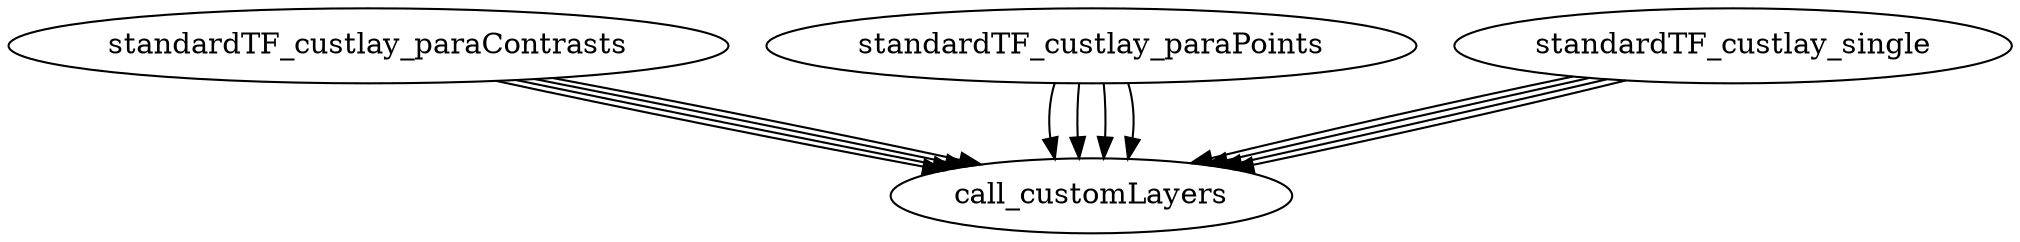 /* Created by mdot for Matlab */
digraph m2html {
  standardTF_custlay_paraContrasts -> call_customLayers;
  standardTF_custlay_paraContrasts -> call_customLayers;
  standardTF_custlay_paraContrasts -> call_customLayers;
  standardTF_custlay_paraContrasts -> call_customLayers;
  standardTF_custlay_paraPoints -> call_customLayers;
  standardTF_custlay_paraPoints -> call_customLayers;
  standardTF_custlay_paraPoints -> call_customLayers;
  standardTF_custlay_paraPoints -> call_customLayers;
  standardTF_custlay_single -> call_customLayers;
  standardTF_custlay_single -> call_customLayers;
  standardTF_custlay_single -> call_customLayers;
  standardTF_custlay_single -> call_customLayers;

  call_customLayers [URL="call_customLayers.html"];
  call_customLayers [URL="call_customLayers.html"];
  standardTF_custlay_paraContrasts [URL="standardTF_custlay_paraContrasts.html"];
  standardTF_custlay_paraContrasts [URL="standardTF_custlay_paraContrasts.html"];
  standardTF_custlay_paraPoints [URL="standardTF_custlay_paraPoints.html"];
  standardTF_custlay_paraPoints [URL="standardTF_custlay_paraPoints.html"];
  standardTF_custlay_single [URL="standardTF_custlay_single.html"];
  standardTF_custlay_single [URL="standardTF_custlay_single.html"];
}
